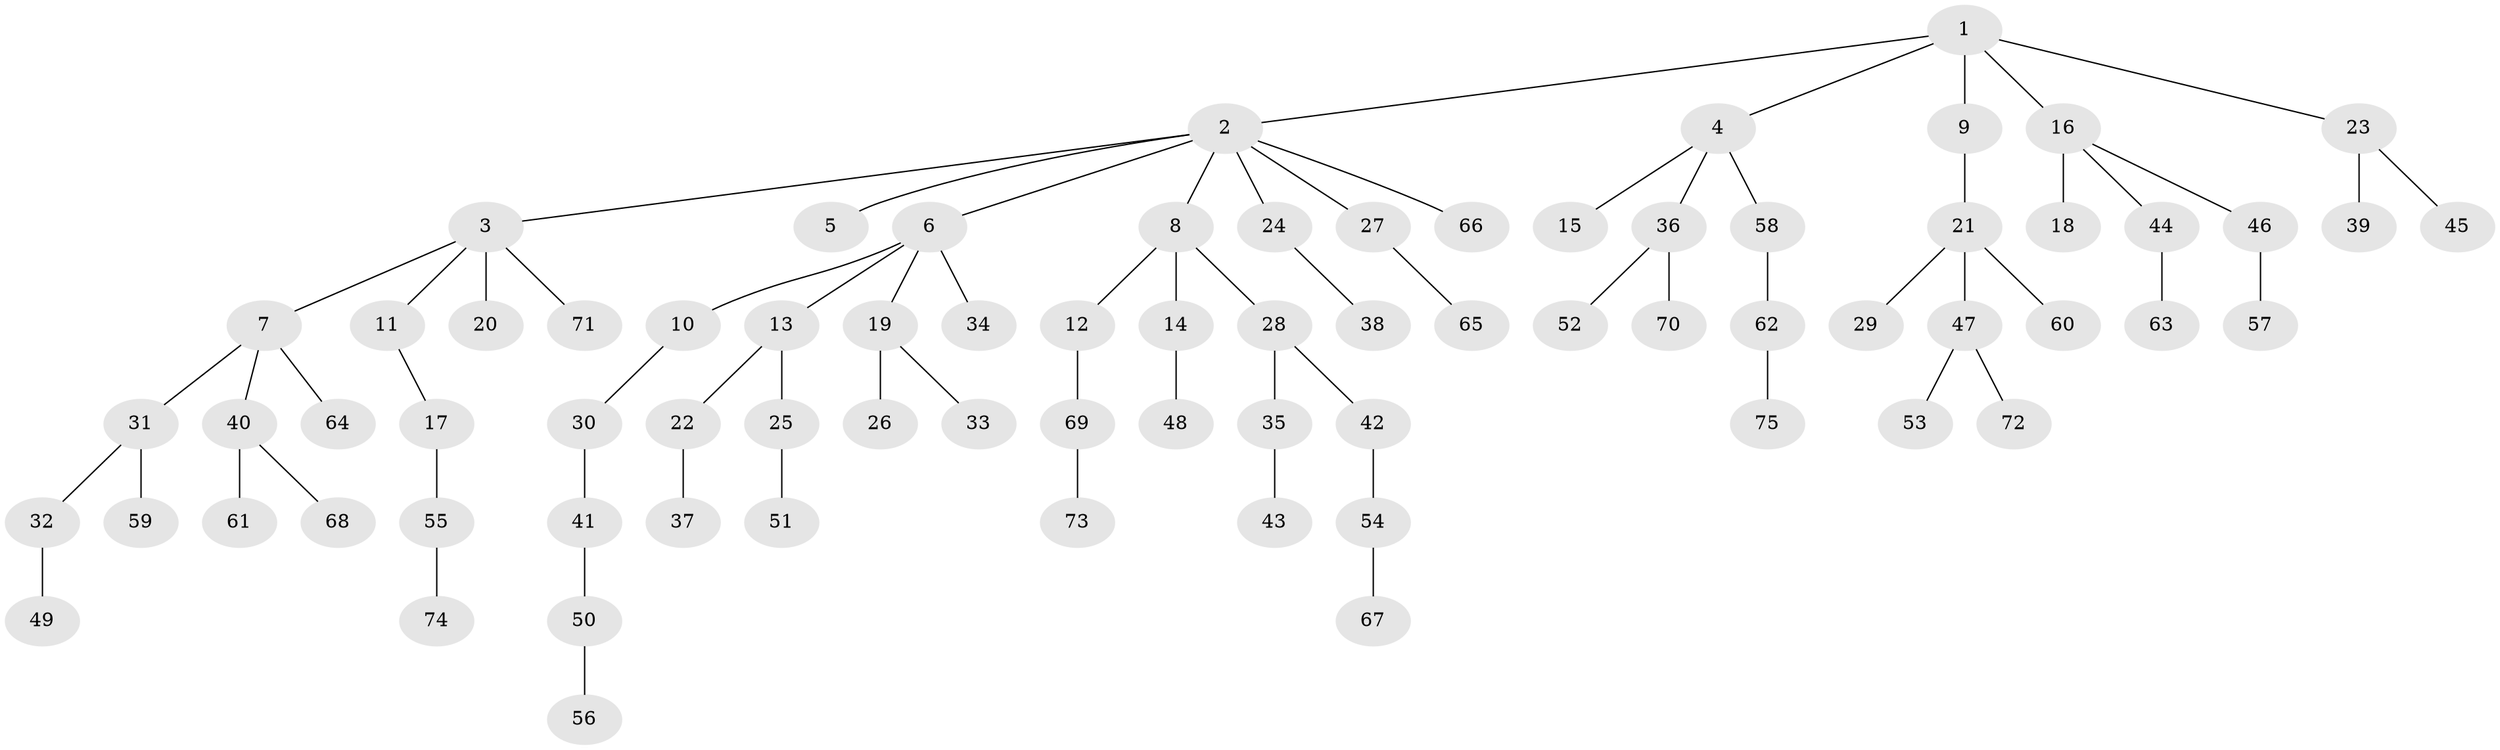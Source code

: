 // Generated by graph-tools (version 1.1) at 2025/15/03/09/25 04:15:28]
// undirected, 75 vertices, 74 edges
graph export_dot {
graph [start="1"]
  node [color=gray90,style=filled];
  1;
  2;
  3;
  4;
  5;
  6;
  7;
  8;
  9;
  10;
  11;
  12;
  13;
  14;
  15;
  16;
  17;
  18;
  19;
  20;
  21;
  22;
  23;
  24;
  25;
  26;
  27;
  28;
  29;
  30;
  31;
  32;
  33;
  34;
  35;
  36;
  37;
  38;
  39;
  40;
  41;
  42;
  43;
  44;
  45;
  46;
  47;
  48;
  49;
  50;
  51;
  52;
  53;
  54;
  55;
  56;
  57;
  58;
  59;
  60;
  61;
  62;
  63;
  64;
  65;
  66;
  67;
  68;
  69;
  70;
  71;
  72;
  73;
  74;
  75;
  1 -- 2;
  1 -- 4;
  1 -- 9;
  1 -- 16;
  1 -- 23;
  2 -- 3;
  2 -- 5;
  2 -- 6;
  2 -- 8;
  2 -- 24;
  2 -- 27;
  2 -- 66;
  3 -- 7;
  3 -- 11;
  3 -- 20;
  3 -- 71;
  4 -- 15;
  4 -- 36;
  4 -- 58;
  6 -- 10;
  6 -- 13;
  6 -- 19;
  6 -- 34;
  7 -- 31;
  7 -- 40;
  7 -- 64;
  8 -- 12;
  8 -- 14;
  8 -- 28;
  9 -- 21;
  10 -- 30;
  11 -- 17;
  12 -- 69;
  13 -- 22;
  13 -- 25;
  14 -- 48;
  16 -- 18;
  16 -- 44;
  16 -- 46;
  17 -- 55;
  19 -- 26;
  19 -- 33;
  21 -- 29;
  21 -- 47;
  21 -- 60;
  22 -- 37;
  23 -- 39;
  23 -- 45;
  24 -- 38;
  25 -- 51;
  27 -- 65;
  28 -- 35;
  28 -- 42;
  30 -- 41;
  31 -- 32;
  31 -- 59;
  32 -- 49;
  35 -- 43;
  36 -- 52;
  36 -- 70;
  40 -- 61;
  40 -- 68;
  41 -- 50;
  42 -- 54;
  44 -- 63;
  46 -- 57;
  47 -- 53;
  47 -- 72;
  50 -- 56;
  54 -- 67;
  55 -- 74;
  58 -- 62;
  62 -- 75;
  69 -- 73;
}
